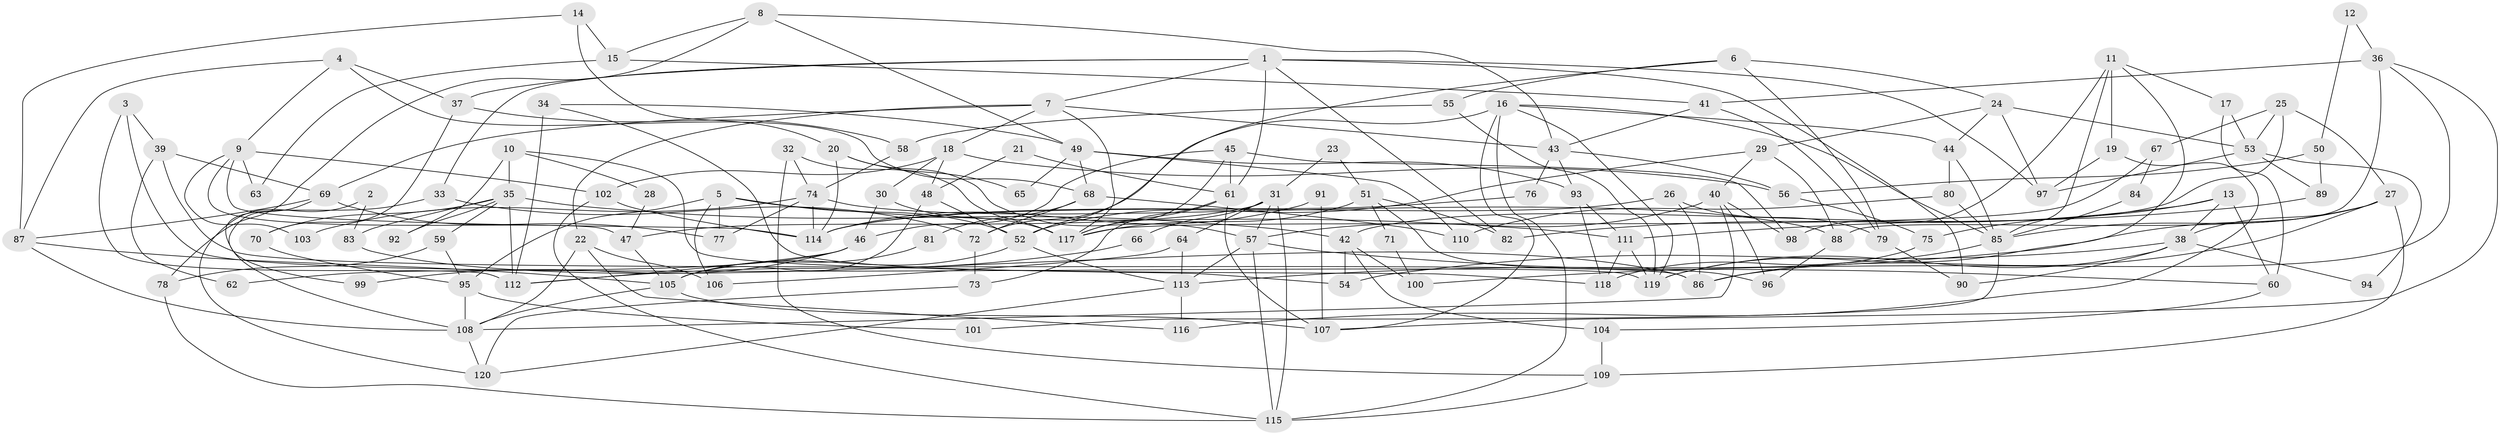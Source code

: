// Generated by graph-tools (version 1.1) at 2025/15/03/09/25 04:15:16]
// undirected, 120 vertices, 240 edges
graph export_dot {
graph [start="1"]
  node [color=gray90,style=filled];
  1;
  2;
  3;
  4;
  5;
  6;
  7;
  8;
  9;
  10;
  11;
  12;
  13;
  14;
  15;
  16;
  17;
  18;
  19;
  20;
  21;
  22;
  23;
  24;
  25;
  26;
  27;
  28;
  29;
  30;
  31;
  32;
  33;
  34;
  35;
  36;
  37;
  38;
  39;
  40;
  41;
  42;
  43;
  44;
  45;
  46;
  47;
  48;
  49;
  50;
  51;
  52;
  53;
  54;
  55;
  56;
  57;
  58;
  59;
  60;
  61;
  62;
  63;
  64;
  65;
  66;
  67;
  68;
  69;
  70;
  71;
  72;
  73;
  74;
  75;
  76;
  77;
  78;
  79;
  80;
  81;
  82;
  83;
  84;
  85;
  86;
  87;
  88;
  89;
  90;
  91;
  92;
  93;
  94;
  95;
  96;
  97;
  98;
  99;
  100;
  101;
  102;
  103;
  104;
  105;
  106;
  107;
  108;
  109;
  110;
  111;
  112;
  113;
  114;
  115;
  116;
  117;
  118;
  119;
  120;
  1 -- 7;
  1 -- 33;
  1 -- 37;
  1 -- 61;
  1 -- 82;
  1 -- 90;
  1 -- 97;
  2 -- 83;
  2 -- 120;
  3 -- 112;
  3 -- 119;
  3 -- 39;
  4 -- 9;
  4 -- 37;
  4 -- 68;
  4 -- 87;
  5 -- 52;
  5 -- 77;
  5 -- 95;
  5 -- 106;
  5 -- 111;
  6 -- 79;
  6 -- 24;
  6 -- 52;
  6 -- 55;
  7 -- 117;
  7 -- 22;
  7 -- 18;
  7 -- 43;
  7 -- 69;
  8 -- 43;
  8 -- 49;
  8 -- 15;
  8 -- 78;
  9 -- 47;
  9 -- 102;
  9 -- 63;
  9 -- 103;
  9 -- 114;
  10 -- 35;
  10 -- 118;
  10 -- 28;
  10 -- 92;
  11 -- 85;
  11 -- 119;
  11 -- 17;
  11 -- 19;
  11 -- 98;
  12 -- 36;
  12 -- 50;
  13 -- 38;
  13 -- 60;
  13 -- 75;
  13 -- 82;
  14 -- 20;
  14 -- 87;
  14 -- 15;
  15 -- 41;
  15 -- 63;
  16 -- 107;
  16 -- 115;
  16 -- 44;
  16 -- 72;
  16 -- 85;
  16 -- 119;
  17 -- 60;
  17 -- 53;
  18 -- 102;
  18 -- 30;
  18 -- 48;
  18 -- 56;
  19 -- 97;
  19 -- 116;
  20 -- 57;
  20 -- 114;
  20 -- 65;
  21 -- 61;
  21 -- 48;
  22 -- 106;
  22 -- 108;
  22 -- 116;
  23 -- 51;
  23 -- 31;
  24 -- 53;
  24 -- 44;
  24 -- 29;
  24 -- 97;
  25 -- 53;
  25 -- 27;
  25 -- 42;
  25 -- 67;
  26 -- 114;
  26 -- 86;
  26 -- 79;
  27 -- 113;
  27 -- 86;
  27 -- 38;
  27 -- 85;
  27 -- 109;
  28 -- 47;
  29 -- 52;
  29 -- 40;
  29 -- 88;
  30 -- 117;
  30 -- 46;
  31 -- 57;
  31 -- 115;
  31 -- 47;
  31 -- 64;
  31 -- 66;
  32 -- 117;
  32 -- 74;
  32 -- 109;
  33 -- 72;
  33 -- 108;
  34 -- 49;
  34 -- 54;
  34 -- 112;
  35 -- 59;
  35 -- 112;
  35 -- 42;
  35 -- 70;
  35 -- 83;
  35 -- 92;
  36 -- 41;
  36 -- 107;
  36 -- 88;
  36 -- 100;
  37 -- 70;
  37 -- 58;
  38 -- 119;
  38 -- 54;
  38 -- 90;
  38 -- 94;
  39 -- 69;
  39 -- 62;
  39 -- 86;
  40 -- 108;
  40 -- 57;
  40 -- 96;
  40 -- 98;
  41 -- 79;
  41 -- 43;
  42 -- 54;
  42 -- 100;
  42 -- 104;
  43 -- 56;
  43 -- 76;
  43 -- 93;
  44 -- 85;
  44 -- 80;
  45 -- 98;
  45 -- 61;
  45 -- 46;
  45 -- 117;
  46 -- 62;
  46 -- 99;
  46 -- 112;
  47 -- 105;
  48 -- 52;
  48 -- 105;
  49 -- 93;
  49 -- 110;
  49 -- 65;
  49 -- 68;
  50 -- 56;
  50 -- 89;
  51 -- 96;
  51 -- 82;
  51 -- 71;
  51 -- 117;
  52 -- 113;
  52 -- 105;
  53 -- 97;
  53 -- 89;
  53 -- 94;
  55 -- 119;
  55 -- 58;
  56 -- 75;
  57 -- 113;
  57 -- 60;
  57 -- 115;
  58 -- 74;
  59 -- 95;
  59 -- 78;
  60 -- 104;
  61 -- 117;
  61 -- 73;
  61 -- 107;
  64 -- 113;
  64 -- 106;
  66 -- 112;
  67 -- 117;
  67 -- 84;
  68 -- 72;
  68 -- 81;
  68 -- 110;
  69 -- 87;
  69 -- 77;
  69 -- 99;
  70 -- 95;
  71 -- 100;
  72 -- 73;
  73 -- 120;
  74 -- 88;
  74 -- 77;
  74 -- 103;
  74 -- 114;
  75 -- 118;
  76 -- 114;
  78 -- 115;
  79 -- 90;
  80 -- 85;
  80 -- 110;
  81 -- 105;
  83 -- 86;
  84 -- 85;
  85 -- 86;
  85 -- 101;
  87 -- 105;
  87 -- 108;
  88 -- 96;
  89 -- 111;
  91 -- 114;
  91 -- 107;
  93 -- 111;
  93 -- 118;
  95 -- 108;
  95 -- 101;
  102 -- 114;
  102 -- 115;
  104 -- 109;
  105 -- 107;
  105 -- 108;
  108 -- 120;
  109 -- 115;
  111 -- 118;
  111 -- 119;
  113 -- 120;
  113 -- 116;
}
